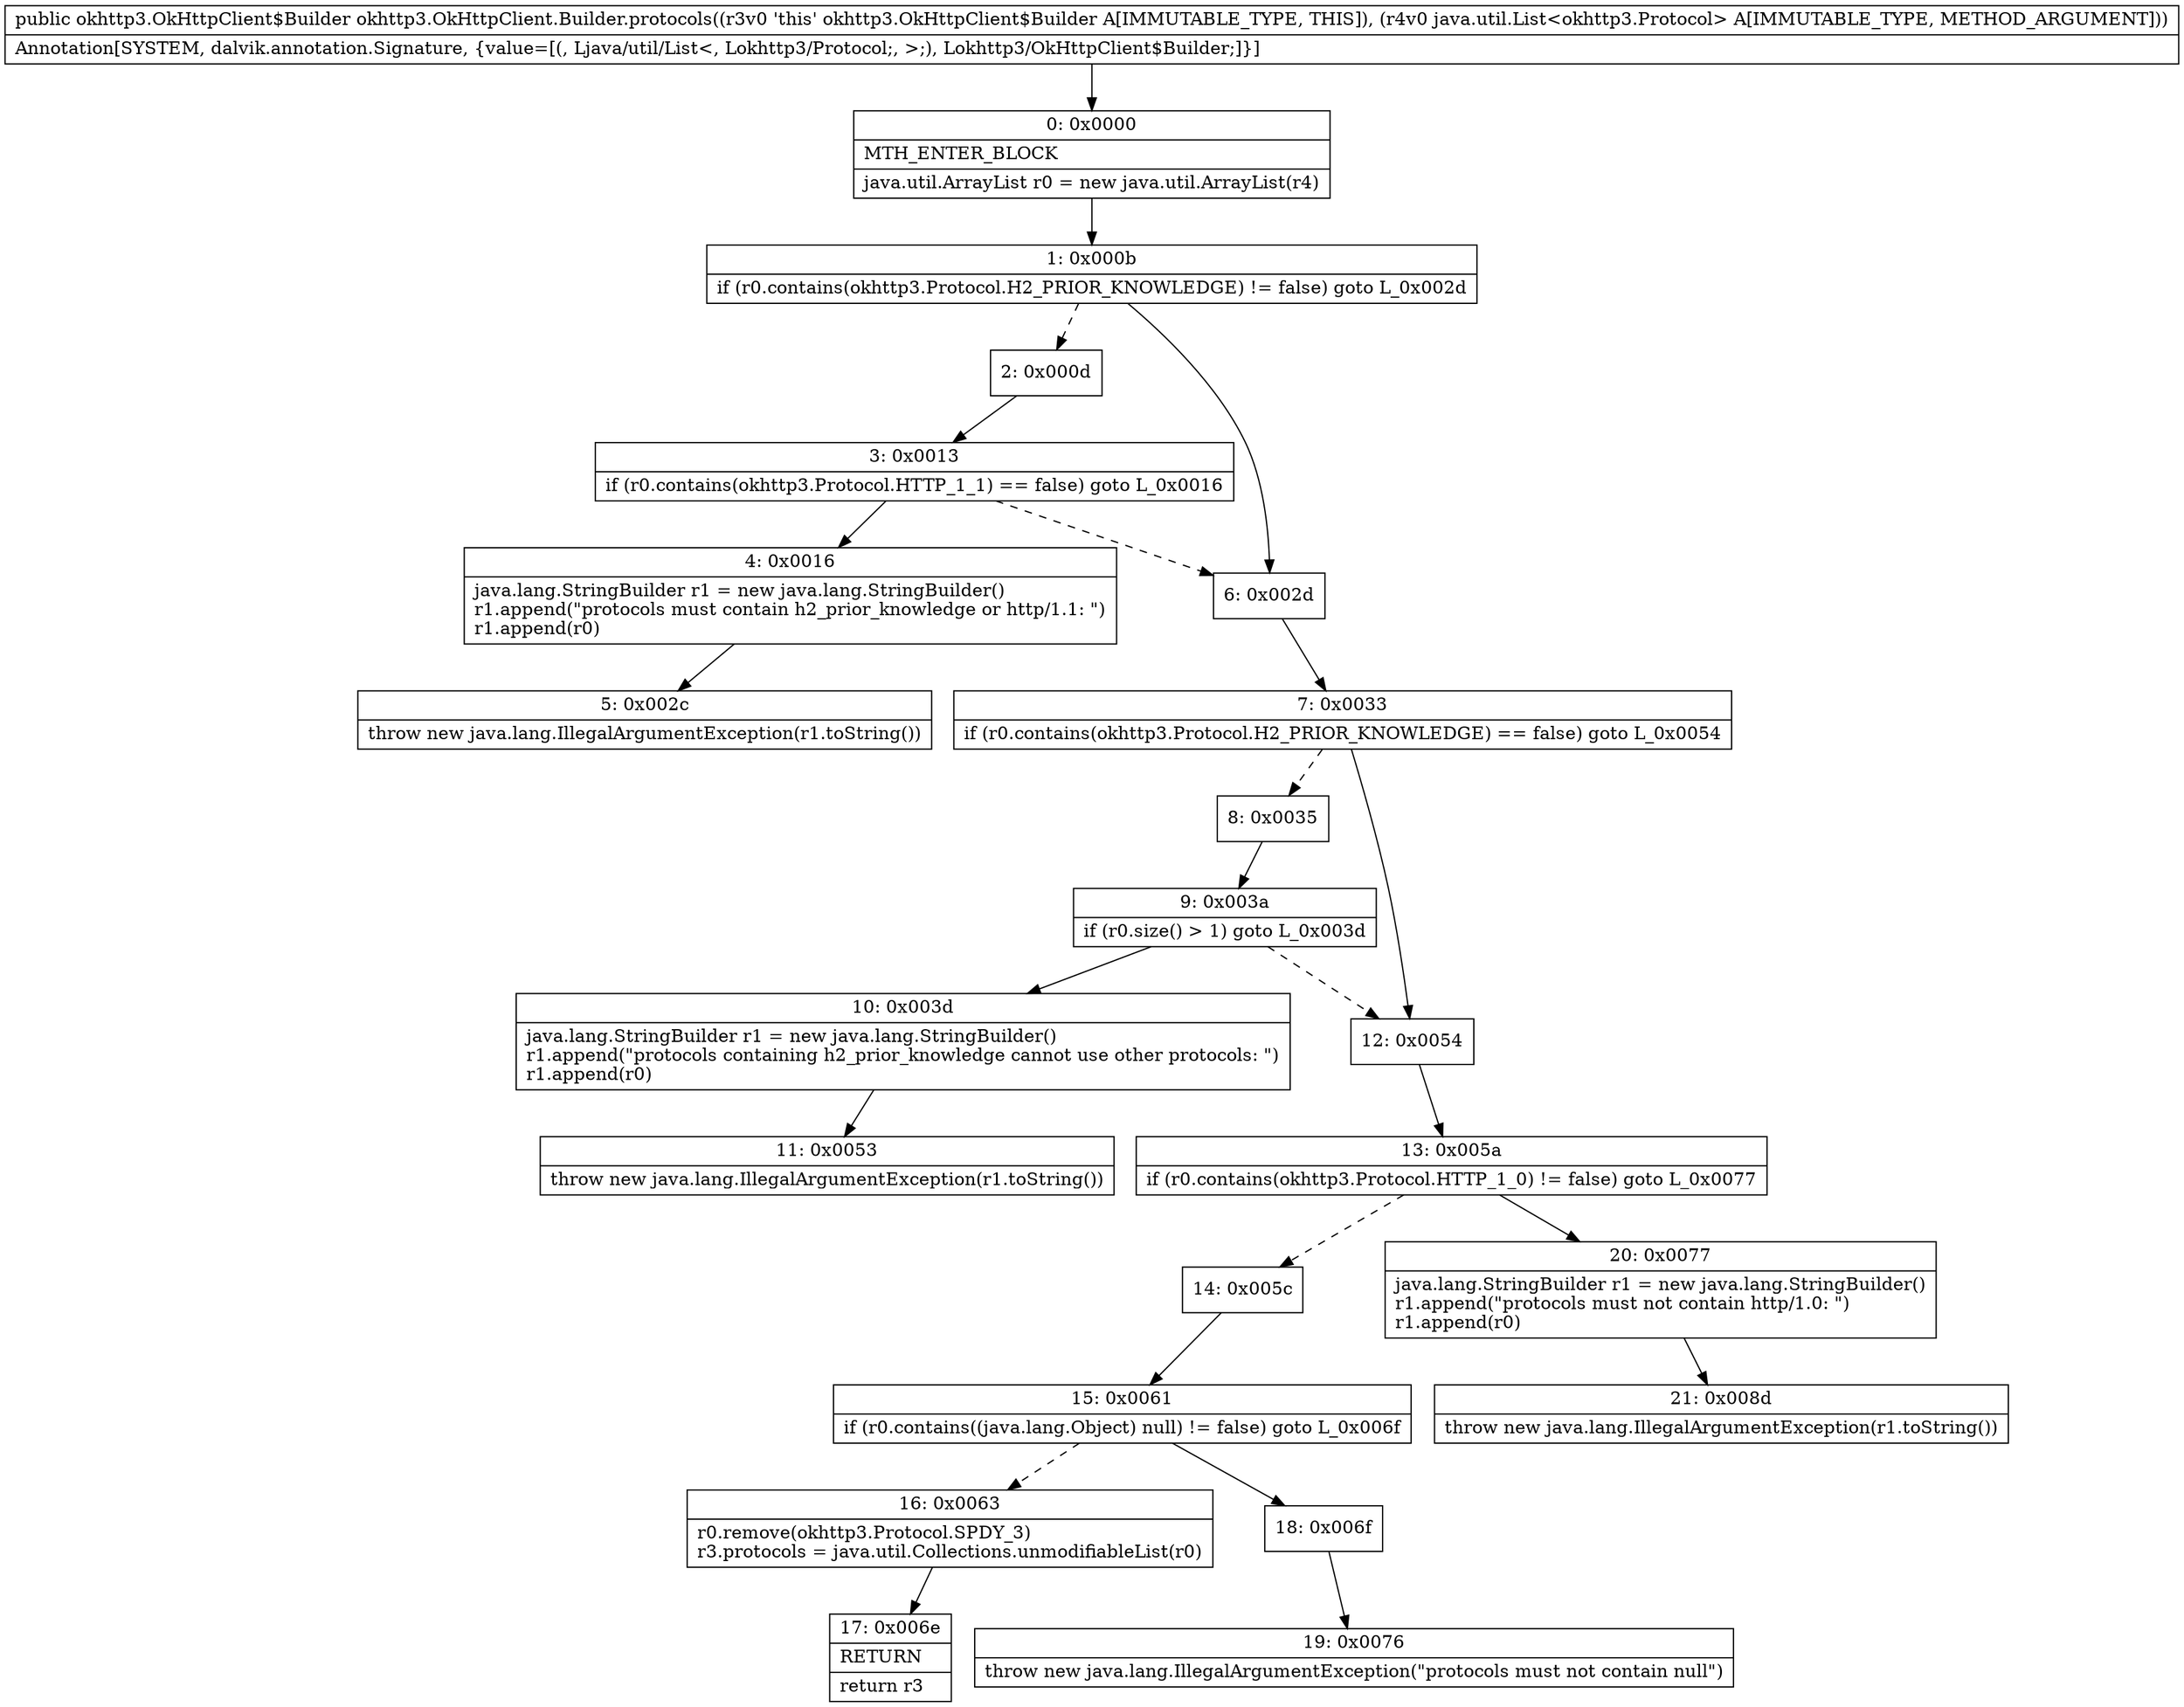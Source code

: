 digraph "CFG forokhttp3.OkHttpClient.Builder.protocols(Ljava\/util\/List;)Lokhttp3\/OkHttpClient$Builder;" {
Node_0 [shape=record,label="{0\:\ 0x0000|MTH_ENTER_BLOCK\l|java.util.ArrayList r0 = new java.util.ArrayList(r4)\l}"];
Node_1 [shape=record,label="{1\:\ 0x000b|if (r0.contains(okhttp3.Protocol.H2_PRIOR_KNOWLEDGE) != false) goto L_0x002d\l}"];
Node_2 [shape=record,label="{2\:\ 0x000d}"];
Node_3 [shape=record,label="{3\:\ 0x0013|if (r0.contains(okhttp3.Protocol.HTTP_1_1) == false) goto L_0x0016\l}"];
Node_4 [shape=record,label="{4\:\ 0x0016|java.lang.StringBuilder r1 = new java.lang.StringBuilder()\lr1.append(\"protocols must contain h2_prior_knowledge or http\/1.1: \")\lr1.append(r0)\l}"];
Node_5 [shape=record,label="{5\:\ 0x002c|throw new java.lang.IllegalArgumentException(r1.toString())\l}"];
Node_6 [shape=record,label="{6\:\ 0x002d}"];
Node_7 [shape=record,label="{7\:\ 0x0033|if (r0.contains(okhttp3.Protocol.H2_PRIOR_KNOWLEDGE) == false) goto L_0x0054\l}"];
Node_8 [shape=record,label="{8\:\ 0x0035}"];
Node_9 [shape=record,label="{9\:\ 0x003a|if (r0.size() \> 1) goto L_0x003d\l}"];
Node_10 [shape=record,label="{10\:\ 0x003d|java.lang.StringBuilder r1 = new java.lang.StringBuilder()\lr1.append(\"protocols containing h2_prior_knowledge cannot use other protocols: \")\lr1.append(r0)\l}"];
Node_11 [shape=record,label="{11\:\ 0x0053|throw new java.lang.IllegalArgumentException(r1.toString())\l}"];
Node_12 [shape=record,label="{12\:\ 0x0054}"];
Node_13 [shape=record,label="{13\:\ 0x005a|if (r0.contains(okhttp3.Protocol.HTTP_1_0) != false) goto L_0x0077\l}"];
Node_14 [shape=record,label="{14\:\ 0x005c}"];
Node_15 [shape=record,label="{15\:\ 0x0061|if (r0.contains((java.lang.Object) null) != false) goto L_0x006f\l}"];
Node_16 [shape=record,label="{16\:\ 0x0063|r0.remove(okhttp3.Protocol.SPDY_3)\lr3.protocols = java.util.Collections.unmodifiableList(r0)\l}"];
Node_17 [shape=record,label="{17\:\ 0x006e|RETURN\l|return r3\l}"];
Node_18 [shape=record,label="{18\:\ 0x006f}"];
Node_19 [shape=record,label="{19\:\ 0x0076|throw new java.lang.IllegalArgumentException(\"protocols must not contain null\")\l}"];
Node_20 [shape=record,label="{20\:\ 0x0077|java.lang.StringBuilder r1 = new java.lang.StringBuilder()\lr1.append(\"protocols must not contain http\/1.0: \")\lr1.append(r0)\l}"];
Node_21 [shape=record,label="{21\:\ 0x008d|throw new java.lang.IllegalArgumentException(r1.toString())\l}"];
MethodNode[shape=record,label="{public okhttp3.OkHttpClient$Builder okhttp3.OkHttpClient.Builder.protocols((r3v0 'this' okhttp3.OkHttpClient$Builder A[IMMUTABLE_TYPE, THIS]), (r4v0 java.util.List\<okhttp3.Protocol\> A[IMMUTABLE_TYPE, METHOD_ARGUMENT]))  | Annotation[SYSTEM, dalvik.annotation.Signature, \{value=[(, Ljava\/util\/List\<, Lokhttp3\/Protocol;, \>;), Lokhttp3\/OkHttpClient$Builder;]\}]\l}"];
MethodNode -> Node_0;
Node_0 -> Node_1;
Node_1 -> Node_2[style=dashed];
Node_1 -> Node_6;
Node_2 -> Node_3;
Node_3 -> Node_4;
Node_3 -> Node_6[style=dashed];
Node_4 -> Node_5;
Node_6 -> Node_7;
Node_7 -> Node_8[style=dashed];
Node_7 -> Node_12;
Node_8 -> Node_9;
Node_9 -> Node_10;
Node_9 -> Node_12[style=dashed];
Node_10 -> Node_11;
Node_12 -> Node_13;
Node_13 -> Node_14[style=dashed];
Node_13 -> Node_20;
Node_14 -> Node_15;
Node_15 -> Node_16[style=dashed];
Node_15 -> Node_18;
Node_16 -> Node_17;
Node_18 -> Node_19;
Node_20 -> Node_21;
}

